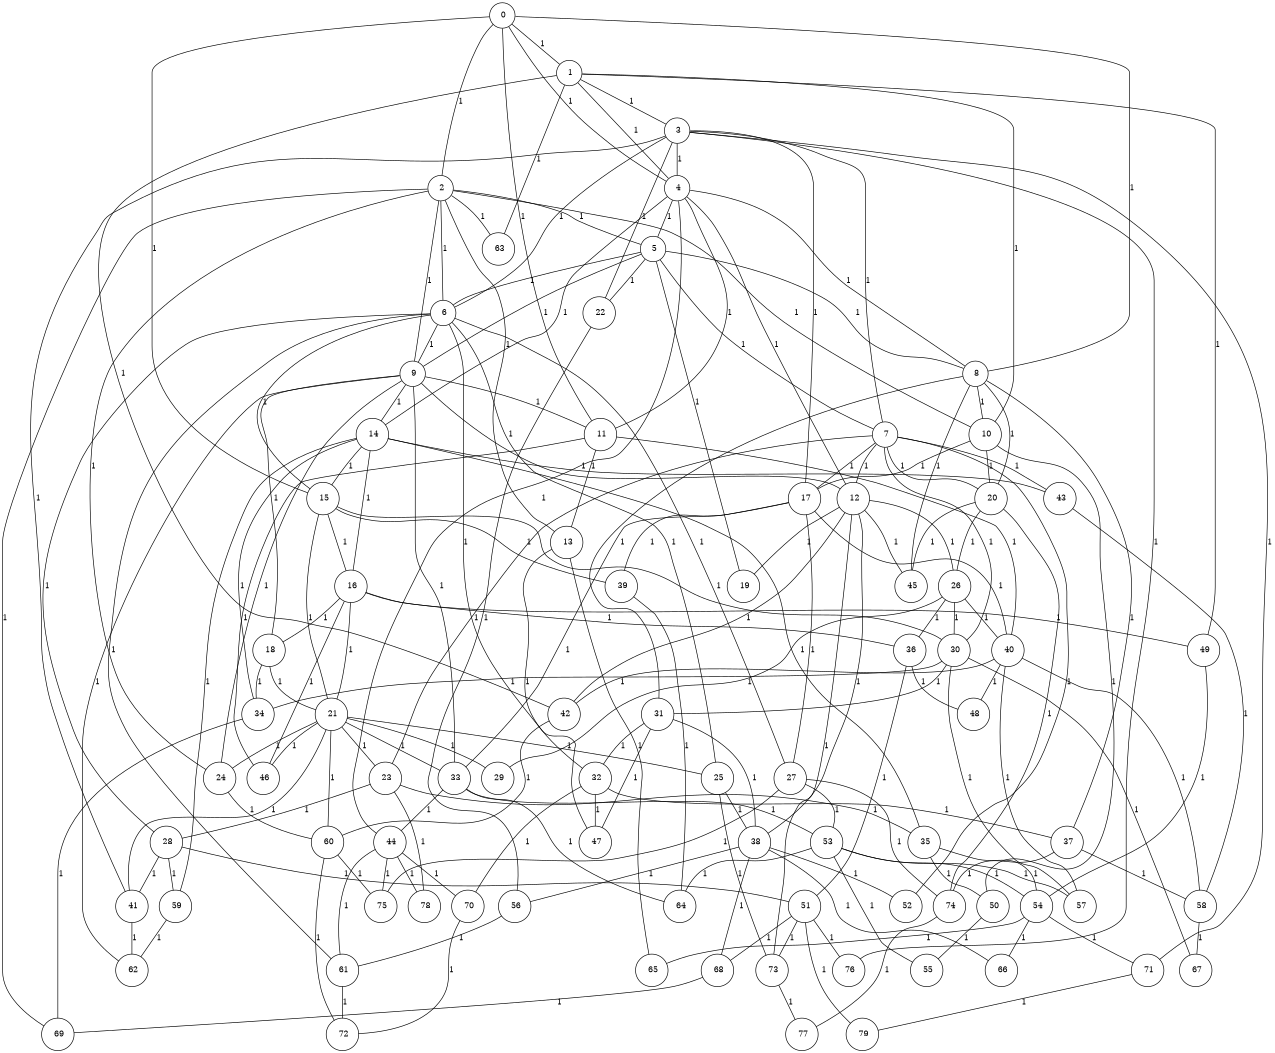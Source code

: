 graph G {
size="8.5,11;"
ratio = "expand;"
fixedsize="true;"
overlap="scale;"
node[shape=circle,width=.12,hight=.12,fontsize=12]
edge[fontsize=12]

0[label=" 0" color=black, pos="2.2560552,0.84751198!"];
1[label=" 1" color=black, pos="2.9497335,0.056900183!"];
2[label=" 2" color=black, pos="0.12903952,1.9179534!"];
3[label=" 3" color=black, pos="2.1336142,1.3276043!"];
4[label=" 4" color=black, pos="2.2226371,2.4104696!"];
5[label=" 5" color=black, pos="0.437097,2.0839489!"];
6[label=" 6" color=black, pos="0.5476693,0.28004654!"];
7[label=" 7" color=black, pos="0.5961957,0.18276893!"];
8[label=" 8" color=black, pos="2.857723,1.0801655!"];
9[label=" 9" color=black, pos="0.97568077,0.33333932!"];
10[label=" 10" color=black, pos="0.93075683,2.3593782!"];
11[label=" 11" color=black, pos="0.29778385,0.57728826!"];
12[label=" 12" color=black, pos="2.5808062,0.78667132!"];
13[label=" 13" color=black, pos="1.4061028,1.7428477!"];
14[label=" 14" color=black, pos="2.1243674,2.3592408!"];
15[label=" 15" color=black, pos="2.6070842,2.572814!"];
16[label=" 16" color=black, pos="2.5722907,0.27226372!"];
17[label=" 17" color=black, pos="2.7900452,1.6526917!"];
18[label=" 18" color=black, pos="2.8568958,0.78517312!"];
19[label=" 19" color=black, pos="1.6990524,0.67510064!"];
20[label=" 20" color=black, pos="0.35021921,1.2977618!"];
21[label=" 21" color=black, pos="1.3323922,2.710094!"];
22[label=" 22" color=black, pos="1.0635038,0.17732259!"];
23[label=" 23" color=black, pos="1.6113446,2.1353953!"];
24[label=" 24" color=black, pos="2.4031161,2.7316067!"];
25[label=" 25" color=black, pos="0.013262033,2.9139633!"];
26[label=" 26" color=black, pos="2.3963683,2.0248375!"];
27[label=" 27" color=black, pos="1.0615978,0.37527933!"];
28[label=" 28" color=black, pos="0.16171007,2.168139!"];
29[label=" 29" color=black, pos="1.7136506,2.9508618!"];
30[label=" 30" color=black, pos="0.9475679,1.4477425!"];
31[label=" 31" color=black, pos="0.87832092,0.74254777!"];
32[label=" 32" color=black, pos="1.9907968,0.47459829!"];
33[label=" 33" color=black, pos="2.8584529,2.8742166!"];
34[label=" 34" color=black, pos="0.087698088,1.350242!"];
35[label=" 35" color=black, pos="1.5989922,1.561113!"];
36[label=" 36" color=black, pos="2.3985624,2.2548045!"];
37[label=" 37" color=black, pos="2.607485,1.8893675!"];
38[label=" 38" color=black, pos="2.3338506,1.1139654!"];
39[label=" 39" color=black, pos="1.9202478,1.4936086!"];
40[label=" 40" color=black, pos="1.3306677,2.9151033!"];
41[label=" 41" color=black, pos="2.3567685,1.4439418!"];
42[label=" 42" color=black, pos="0.68837405,0.5937625!"];
43[label=" 43" color=black, pos="2.5197051,2.0480685!"];
44[label=" 44" color=black, pos="1.8841275,0.030480537!"];
45[label=" 45" color=black, pos="1.5085393,2.0466654!"];
46[label=" 46" color=black, pos="0.25695807,0.054561565!"];
47[label=" 47" color=black, pos="0.0171441,2.0882504!"];
48[label=" 48" color=black, pos="1.516377,1.5369324!"];
49[label=" 49" color=black, pos="0.79267371,1.317612!"];
50[label=" 50" color=black, pos="2.7750579,2.768414!"];
51[label=" 51" color=black, pos="1.06625,1.2130305!"];
52[label=" 52" color=black, pos="2.1193556,1.4419899!"];
53[label=" 53" color=black, pos="0.16335907,1.470285!"];
54[label=" 54" color=black, pos="0.64928626,0.59752301!"];
55[label=" 55" color=black, pos="0.073016649,0.014242147!"];
56[label=" 56" color=black, pos="2.6891272,0.46253911!"];
57[label=" 57" color=black, pos="2.5320487,0.96284863!"];
58[label=" 58" color=black, pos="1.6915257,0.60186963!"];
59[label=" 59" color=black, pos="2.5477452,0.70815317!"];
60[label=" 60" color=black, pos="0.058411127,1.2949958!"];
61[label=" 61" color=black, pos="1.6387985,2.6420873!"];
62[label=" 62" color=black, pos="1.2901273,0.95451512!"];
63[label=" 63" color=black, pos="2.9253838,1.9525375!"];
64[label=" 64" color=black, pos="1.5199318,2.0963118!"];
65[label=" 65" color=black, pos="1.1952278,1.3590871!"];
66[label=" 66" color=black, pos="2.7904231,0.64452921!"];
67[label=" 67" color=black, pos="0.77585683,1.0052691!"];
68[label=" 68" color=black, pos="1.5028255,2.0560382!"];
69[label=" 69" color=black, pos="0.065545653,2.4297087!"];
70[label=" 70" color=black, pos="1.9377358,1.7188168!"];
71[label=" 71" color=black, pos="1.3529811,1.4776305!"];
72[label=" 72" color=black, pos="2.086431,1.9248934!"];
73[label=" 73" color=black, pos="1.6331028,1.1684123!"];
74[label=" 74" color=black, pos="0.24493717,1.7616942!"];
75[label=" 75" color=black, pos="1.1656239,2.855062!"];
76[label=" 76" color=black, pos="0.067228204,1.8100734!"];
77[label=" 77" color=black, pos="0.60922562,2.4884468!"];
78[label=" 78" color=black, pos="1.624006,2.4100811!"];
79[label=" 79" color=black, pos="2.8786179,2.8499!"];
0--1[label="1"]
0--2[label="1"]
0--4[label="1"]
0--8[label="1"]
0--11[label="1"]
0--15[label="1"]
1--3[label="1"]
1--4[label="1"]
1--10[label="1"]
1--42[label="1"]
1--49[label="1"]
1--63[label="1"]
2--5[label="1"]
2--6[label="1"]
2--9[label="1"]
2--10[label="1"]
2--13[label="1"]
2--24[label="1"]
2--63[label="1"]
2--69[label="1"]
3--4[label="1"]
3--6[label="1"]
3--7[label="1"]
3--17[label="1"]
3--22[label="1"]
3--41[label="1"]
3--71[label="1"]
3--76[label="1"]
4--5[label="1"]
4--8[label="1"]
4--11[label="1"]
4--12[label="1"]
4--14[label="1"]
4--44[label="1"]
5--6[label="1"]
5--7[label="1"]
5--8[label="1"]
5--9[label="1"]
5--19[label="1"]
5--22[label="1"]
6--9[label="1"]
6--15[label="1"]
6--25[label="1"]
6--27[label="1"]
6--28[label="1"]
6--32[label="1"]
6--61[label="1"]
7--12[label="1"]
7--17[label="1"]
7--20[label="1"]
7--23[label="1"]
7--30[label="1"]
7--43[label="1"]
7--52[label="1"]
8--10[label="1"]
8--20[label="1"]
8--31[label="1"]
8--37[label="1"]
8--45[label="1"]
9--11[label="1"]
9--12[label="1"]
9--14[label="1"]
9--18[label="1"]
9--24[label="1"]
9--33[label="1"]
9--62[label="1"]
10--17[label="1"]
10--20[label="1"]
10--50[label="1"]
11--13[label="1"]
11--40[label="1"]
11--46[label="1"]
12--19[label="1"]
12--26[label="1"]
12--38[label="1"]
12--42[label="1"]
12--45[label="1"]
12--73[label="1"]
13--47[label="1"]
13--65[label="1"]
14--15[label="1"]
14--16[label="1"]
14--34[label="1"]
14--35[label="1"]
14--43[label="1"]
14--59[label="1"]
15--16[label="1"]
15--21[label="1"]
15--30[label="1"]
15--39[label="1"]
16--18[label="1"]
16--21[label="1"]
16--36[label="1"]
16--46[label="1"]
16--49[label="1"]
17--27[label="1"]
17--33[label="1"]
17--39[label="1"]
17--40[label="1"]
18--21[label="1"]
18--34[label="1"]
20--26[label="1"]
20--45[label="1"]
20--74[label="1"]
21--23[label="1"]
21--24[label="1"]
21--25[label="1"]
21--29[label="1"]
21--33[label="1"]
21--41[label="1"]
21--46[label="1"]
21--60[label="1"]
22--56[label="1"]
23--28[label="1"]
23--35[label="1"]
23--78[label="1"]
24--60[label="1"]
25--38[label="1"]
25--73[label="1"]
26--29[label="1"]
26--30[label="1"]
26--36[label="1"]
26--40[label="1"]
27--53[label="1"]
27--74[label="1"]
27--75[label="1"]
28--41[label="1"]
28--51[label="1"]
28--59[label="1"]
30--31[label="1"]
30--34[label="1"]
30--57[label="1"]
30--67[label="1"]
31--32[label="1"]
31--38[label="1"]
31--47[label="1"]
32--37[label="1"]
32--47[label="1"]
32--70[label="1"]
33--44[label="1"]
33--53[label="1"]
33--64[label="1"]
34--69[label="1"]
35--50[label="1"]
35--54[label="1"]
36--48[label="1"]
36--51[label="1"]
37--58[label="1"]
37--74[label="1"]
38--52[label="1"]
38--56[label="1"]
38--66[label="1"]
38--68[label="1"]
39--64[label="1"]
40--42[label="1"]
40--48[label="1"]
40--57[label="1"]
40--58[label="1"]
41--62[label="1"]
42--60[label="1"]
43--58[label="1"]
44--61[label="1"]
44--70[label="1"]
44--75[label="1"]
44--78[label="1"]
49--54[label="1"]
50--55[label="1"]
51--68[label="1"]
51--73[label="1"]
51--76[label="1"]
51--79[label="1"]
53--54[label="1"]
53--55[label="1"]
53--57[label="1"]
53--64[label="1"]
54--65[label="1"]
54--66[label="1"]
54--71[label="1"]
56--61[label="1"]
58--67[label="1"]
59--62[label="1"]
60--72[label="1"]
60--75[label="1"]
61--72[label="1"]
68--69[label="1"]
70--72[label="1"]
71--79[label="1"]
73--77[label="1"]
74--77[label="1"]

}
